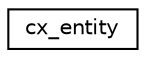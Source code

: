 digraph "Graphical Class Hierarchy"
{
 // LATEX_PDF_SIZE
  edge [fontname="Helvetica",fontsize="10",labelfontname="Helvetica",labelfontsize="10"];
  node [fontname="Helvetica",fontsize="10",shape=record];
  rankdir="LR";
  Node0 [label="cx_entity",height=0.2,width=0.4,color="black", fillcolor="white", style="filled",URL="$structcx__entity.html",tooltip=" "];
}
